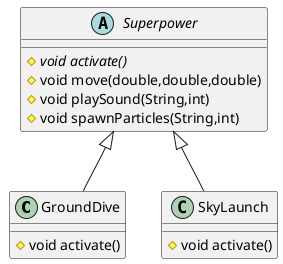 @startuml
class GroundDive {
# void activate()
}
abstract class Superpower {
# {abstract}void activate()
# void move(double,double,double)
# void playSound(String,int)
# void spawnParticles(String,int)
}
class SkyLaunch {
# void activate()
}


Superpower <|-- GroundDive
Superpower <|-- SkyLaunch
@enduml